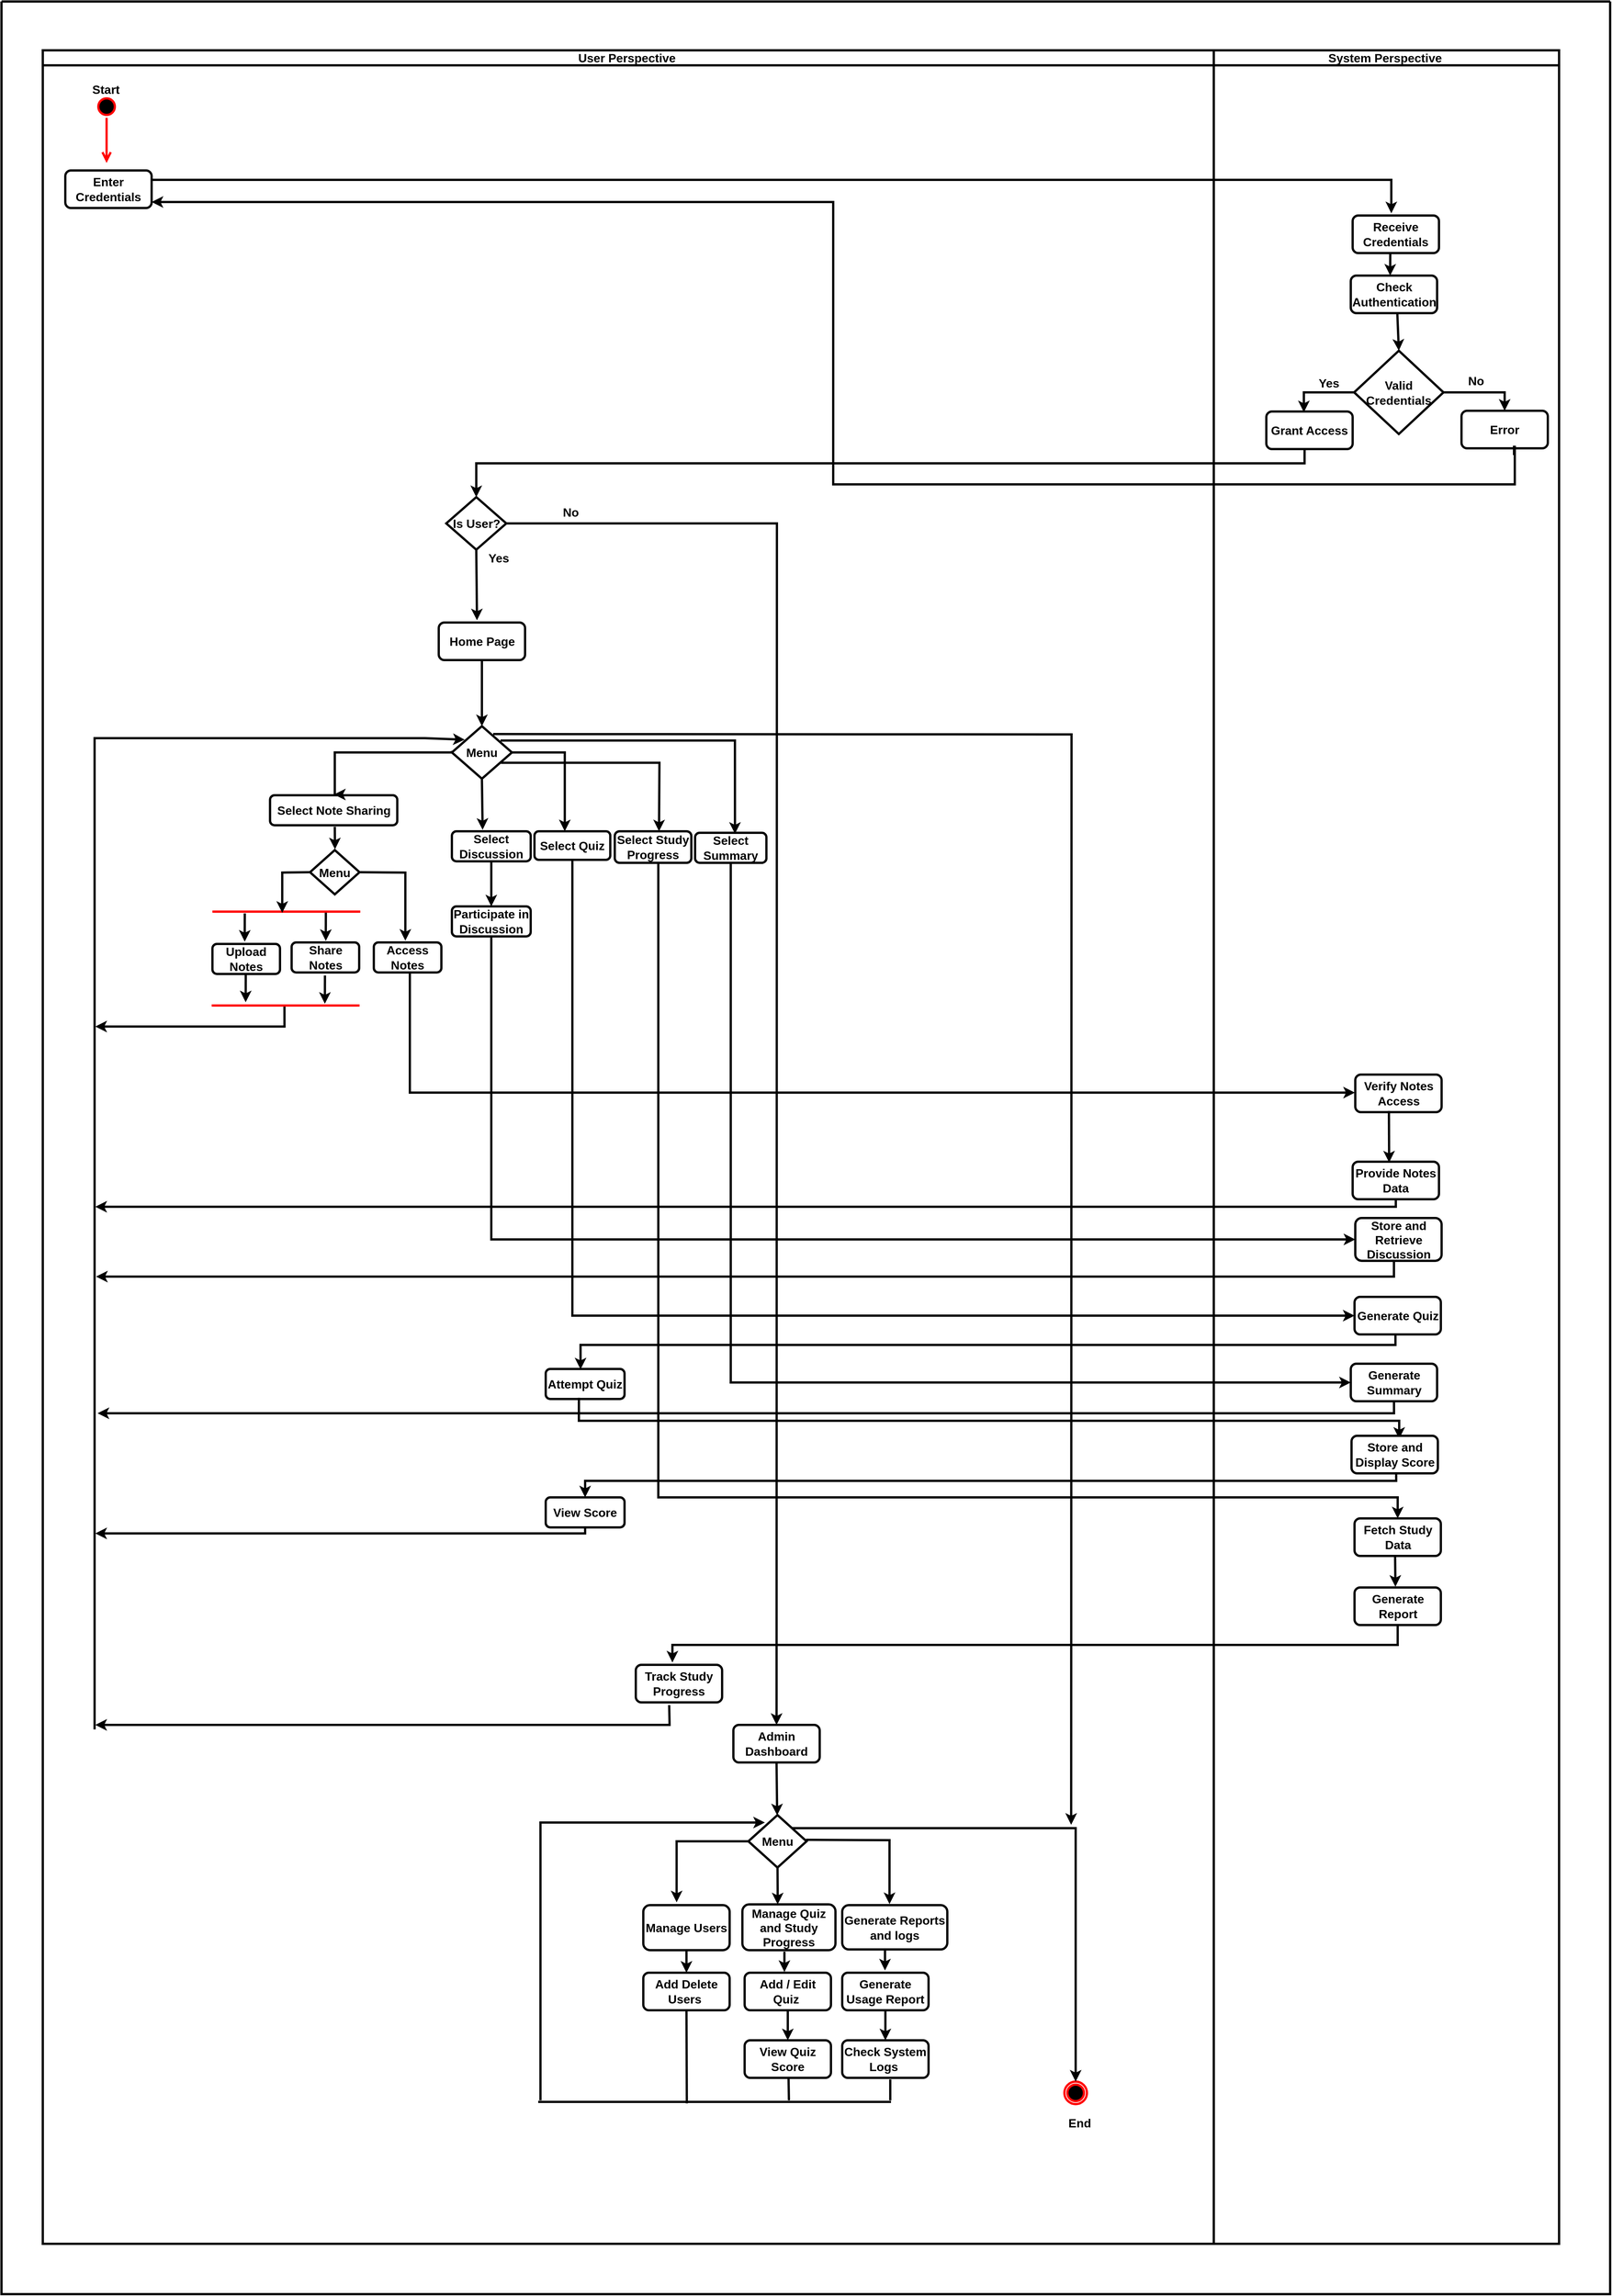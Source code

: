 <mxfile version="27.0.3">
  <diagram name="Page-1" id="I6ju748nZRxkMrSQi35l">
    <mxGraphModel dx="2003" dy="1265" grid="0" gridSize="10" guides="1" tooltips="1" connect="1" arrows="1" fold="1" page="0" pageScale="1" pageWidth="850" pageHeight="1100" math="0" shadow="0">
      <root>
        <mxCell id="0" />
        <mxCell id="1" parent="0" />
        <mxCell id="T6p4OpV2aNtOesqytf9U-104" value="" style="endArrow=none;html=1;rounded=0;fontSize=16;fontStyle=1;strokeWidth=3;" parent="1" edge="1">
          <mxGeometry width="50" height="50" relative="1" as="geometry">
            <mxPoint x="700" y="2750" as="sourcePoint" />
            <mxPoint x="1170" y="2750" as="targetPoint" />
            <Array as="points">
              <mxPoint x="900" y="2750" />
            </Array>
          </mxGeometry>
        </mxCell>
        <mxCell id="T6p4OpV2aNtOesqytf9U-105" value="" style="endArrow=none;html=1;rounded=0;entryX=0.5;entryY=1;entryDx=0;entryDy=0;fontSize=16;fontStyle=1;strokeWidth=3;" parent="1" target="T6p4OpV2aNtOesqytf9U-45" edge="1">
          <mxGeometry width="50" height="50" relative="1" as="geometry">
            <mxPoint x="898" y="2752" as="sourcePoint" />
            <mxPoint x="921" y="2706" as="targetPoint" />
          </mxGeometry>
        </mxCell>
        <mxCell id="T6p4OpV2aNtOesqytf9U-110" value="Yes" style="text;html=1;align=center;verticalAlign=middle;resizable=0;points=[];autosize=1;strokeColor=none;fillColor=none;fontSize=16;fontStyle=1;strokeWidth=3;" parent="1" vertex="1">
          <mxGeometry x="1730.5" y="445.5" width="44" height="31" as="geometry" />
        </mxCell>
        <mxCell id="T6p4OpV2aNtOesqytf9U-111" value="No" style="text;html=1;align=center;verticalAlign=middle;resizable=0;points=[];autosize=1;strokeColor=none;fillColor=none;fontSize=16;fontStyle=1;strokeWidth=3;" parent="1" vertex="1">
          <mxGeometry x="1929.5" y="442.5" width="38" height="31" as="geometry" />
        </mxCell>
        <mxCell id="T6p4OpV2aNtOesqytf9U-112" value="Yes" style="text;html=1;align=center;verticalAlign=middle;resizable=0;points=[];autosize=1;strokeColor=none;fillColor=none;fontSize=16;fontStyle=1;strokeWidth=3;" parent="1" vertex="1">
          <mxGeometry x="624.5" y="678.5" width="44" height="31" as="geometry" />
        </mxCell>
        <mxCell id="RjojUtqnH3HKZvirAnZO-5" value="&lt;font&gt;Start&amp;nbsp;&lt;/font&gt;" style="text;html=1;align=center;verticalAlign=middle;resizable=0;points=[];autosize=1;strokeColor=none;fillColor=none;fontSize=16;fontStyle=1;strokeWidth=3;" parent="1" vertex="1">
          <mxGeometry x="98" y="54" width="56" height="31" as="geometry" />
        </mxCell>
        <mxCell id="2CUqEQ3qI_cIVyu0z2fX-7" value="" style="endArrow=classic;html=1;rounded=0;exitX=0.457;exitY=0.957;exitDx=0;exitDy=0;exitPerimeter=0;edgeStyle=orthogonalEdgeStyle;fontSize=16;fontStyle=1;strokeWidth=3;" parent="1" edge="1">
          <mxGeometry width="50" height="50" relative="1" as="geometry">
            <mxPoint x="1840.055" y="1804.85" as="sourcePoint" />
            <mxPoint x="113" y="1833" as="targetPoint" />
            <Array as="points">
              <mxPoint x="1840" y="1833" />
            </Array>
          </mxGeometry>
        </mxCell>
        <mxCell id="-p7hXUmtslS0CAoDAd7b-1" value="" style="swimlane;startSize=0;strokeWidth=3;fontSize=16;fontStyle=1" parent="1" vertex="1">
          <mxGeometry x="-15" y="-47" width="2143" height="3053" as="geometry" />
        </mxCell>
        <mxCell id="T6p4OpV2aNtOesqytf9U-2" style="edgeStyle=none;rounded=0;html=1;labelBackgroundColor=none;startArrow=none;startFill=0;startSize=5;endArrow=classicThin;endFill=1;endSize=5;jettySize=auto;orthogonalLoop=1;strokeWidth=1;fontFamily=Verdana;fontSize=12" parent="1" edge="1">
          <mxGeometry relative="1" as="geometry">
            <mxPoint x="220" y="376.478" as="sourcePoint" />
          </mxGeometry>
        </mxCell>
        <mxCell id="T6p4OpV2aNtOesqytf9U-3" value="" style="endArrow=classic;html=1;rounded=0;exitX=0.443;exitY=1.02;exitDx=0;exitDy=0;exitPerimeter=0;edgeStyle=orthogonalEdgeStyle;fontSize=16;fontStyle=1;strokeWidth=3;entryX=0.5;entryY=0;entryDx=0;entryDy=0;" parent="1" target="T6p4OpV2aNtOesqytf9U-10" edge="1">
          <mxGeometry width="50" height="50" relative="1" as="geometry">
            <mxPoint x="1720.945" y="549" as="sourcePoint" />
            <mxPoint x="650" y="588" as="targetPoint" />
            <Array as="points">
              <mxPoint x="1721" y="568" />
              <mxPoint x="618" y="568" />
            </Array>
          </mxGeometry>
        </mxCell>
        <mxCell id="T6p4OpV2aNtOesqytf9U-66" value="" style="endArrow=classic;html=1;rounded=0;exitX=1;exitY=0.25;exitDx=0;exitDy=0;entryX=0.361;entryY=-0.08;entryDx=0;entryDy=0;entryPerimeter=0;edgeStyle=orthogonalEdgeStyle;fontSize=16;fontStyle=1;strokeWidth=3;" parent="1" source="T6p4OpV2aNtOesqytf9U-9" edge="1">
          <mxGeometry width="50" height="50" relative="1" as="geometry">
            <mxPoint x="195" y="191.5" as="sourcePoint" />
            <mxPoint x="1836.515" y="235" as="targetPoint" />
            <Array as="points">
              <mxPoint x="1837" y="191" />
            </Array>
          </mxGeometry>
        </mxCell>
        <mxCell id="T6p4OpV2aNtOesqytf9U-68" value="" style="endArrow=classic;html=1;rounded=0;exitX=0.5;exitY=1;exitDx=0;exitDy=0;edgeStyle=orthogonalEdgeStyle;fontSize=16;fontStyle=1;strokeWidth=3;" parent="1" edge="1">
          <mxGeometry width="50" height="50" relative="1" as="geometry">
            <mxPoint x="529" y="1241" as="sourcePoint" />
            <mxPoint x="1788" y="1406" as="targetPoint" />
            <Array as="points">
              <mxPoint x="529" y="1406" />
            </Array>
          </mxGeometry>
        </mxCell>
        <mxCell id="T6p4OpV2aNtOesqytf9U-69" value="" style="endArrow=classic;html=1;rounded=0;exitX=0.5;exitY=1;exitDx=0;exitDy=0;entryX=0;entryY=0.5;entryDx=0;entryDy=0;edgeStyle=orthogonalEdgeStyle;fontSize=16;fontStyle=1;strokeWidth=3;" parent="1" source="T6p4OpV2aNtOesqytf9U-32" target="T6p4OpV2aNtOesqytf9U-93" edge="1">
          <mxGeometry width="50" height="50" relative="1" as="geometry">
            <mxPoint x="720" y="1272" as="sourcePoint" />
            <mxPoint x="770" y="1222" as="targetPoint" />
          </mxGeometry>
        </mxCell>
        <mxCell id="T6p4OpV2aNtOesqytf9U-70" value="" style="endArrow=classic;html=1;rounded=0;exitX=0.4;exitY=0.993;exitDx=0;exitDy=0;exitPerimeter=0;edgeStyle=orthogonalEdgeStyle;entryX=0.5;entryY=0;entryDx=0;entryDy=0;fontSize=16;fontStyle=1;strokeWidth=3;" parent="1" source="T6p4OpV2aNtOesqytf9U-14" target="T6p4OpV2aNtOesqytf9U-94" edge="1">
          <mxGeometry width="50" height="50" relative="1" as="geometry">
            <mxPoint x="720" y="1632" as="sourcePoint" />
            <mxPoint x="1880" y="1922" as="targetPoint" />
            <Array as="points">
              <mxPoint x="843" y="1076" />
              <mxPoint x="860" y="1076" />
              <mxPoint x="860" y="1945" />
              <mxPoint x="1845" y="1945" />
            </Array>
          </mxGeometry>
        </mxCell>
        <mxCell id="T6p4OpV2aNtOesqytf9U-71" value="" style="endArrow=classic;html=1;rounded=0;entryX=0.424;entryY=-0.063;entryDx=0;entryDy=0;entryPerimeter=0;exitX=0.5;exitY=1;exitDx=0;exitDy=0;edgeStyle=orthogonalEdgeStyle;fontSize=16;fontStyle=1;strokeWidth=3;" parent="1" source="T6p4OpV2aNtOesqytf9U-95" target="T6p4OpV2aNtOesqytf9U-40" edge="1">
          <mxGeometry width="50" height="50" relative="1" as="geometry">
            <mxPoint x="1400" y="2112" as="sourcePoint" />
            <mxPoint x="1070" y="2052" as="targetPoint" />
          </mxGeometry>
        </mxCell>
        <mxCell id="T6p4OpV2aNtOesqytf9U-72" value="" style="endArrow=classic;html=1;rounded=0;exitX=0.5;exitY=1;exitDx=0;exitDy=0;entryX=0;entryY=0.5;entryDx=0;entryDy=0;edgeStyle=orthogonalEdgeStyle;fontSize=16;fontStyle=1;strokeWidth=3;" parent="1" source="T6p4OpV2aNtOesqytf9U-15" target="T6p4OpV2aNtOesqytf9U-96" edge="1">
          <mxGeometry width="50" height="50" relative="1" as="geometry">
            <mxPoint x="790" y="1302" as="sourcePoint" />
            <mxPoint x="1250" y="1702" as="targetPoint" />
          </mxGeometry>
        </mxCell>
        <mxCell id="T6p4OpV2aNtOesqytf9U-73" value="" style="endArrow=classic;html=1;rounded=0;entryX=0.423;entryY=0.064;entryDx=0;entryDy=0;entryPerimeter=0;edgeStyle=orthogonalEdgeStyle;exitX=0.5;exitY=1;exitDx=0;exitDy=0;fontSize=16;fontStyle=1;strokeWidth=3;" parent="1" edge="1">
          <mxGeometry width="50" height="50" relative="1" as="geometry">
            <mxPoint x="1847" y="1728" as="sourcePoint" />
            <mxPoint x="756.415" y="1774.56" as="targetPoint" />
            <Array as="points">
              <mxPoint x="1842" y="1722" />
              <mxPoint x="1842" y="1742" />
              <mxPoint x="756" y="1742" />
            </Array>
          </mxGeometry>
        </mxCell>
        <mxCell id="T6p4OpV2aNtOesqytf9U-4" value="User Perspective&amp;nbsp;" style="swimlane;html=1;startSize=20;fontSize=16;fontStyle=1;strokeWidth=3;" parent="1" vertex="1">
          <mxGeometry x="40" y="18" width="1560" height="2921" as="geometry" />
        </mxCell>
        <mxCell id="T6p4OpV2aNtOesqytf9U-5" style="edgeStyle=none;rounded=0;html=1;labelBackgroundColor=none;startArrow=none;startFill=0;startSize=5;endArrow=classicThin;endFill=1;endSize=5;jettySize=auto;orthogonalLoop=1;strokeWidth=1;fontFamily=Verdana;fontSize=12" parent="T6p4OpV2aNtOesqytf9U-4" edge="1">
          <mxGeometry relative="1" as="geometry">
            <mxPoint x="166.25" y="280" as="targetPoint" />
          </mxGeometry>
        </mxCell>
        <mxCell id="T6p4OpV2aNtOesqytf9U-6" style="edgeStyle=none;rounded=0;html=1;labelBackgroundColor=none;startArrow=none;startFill=0;startSize=5;endArrow=classicThin;endFill=1;endSize=5;jettySize=auto;orthogonalLoop=1;strokeWidth=1;fontFamily=Verdana;fontSize=12" parent="T6p4OpV2aNtOesqytf9U-4" edge="1">
          <mxGeometry relative="1" as="geometry">
            <mxPoint x="162.727" y="310" as="sourcePoint" />
          </mxGeometry>
        </mxCell>
        <mxCell id="T6p4OpV2aNtOesqytf9U-7" value="" style="ellipse;html=1;shape=startState;fillColor=#000000;strokeColor=#ff0000;fontSize=16;fontStyle=1;strokeWidth=3;" parent="T6p4OpV2aNtOesqytf9U-4" vertex="1">
          <mxGeometry x="70" y="60" width="30" height="30" as="geometry" />
        </mxCell>
        <mxCell id="T6p4OpV2aNtOesqytf9U-8" value="" style="edgeStyle=orthogonalEdgeStyle;html=1;verticalAlign=bottom;endArrow=open;endSize=8;strokeColor=#ff0000;rounded=0;fontSize=16;fontStyle=1;strokeWidth=3;" parent="T6p4OpV2aNtOesqytf9U-4" source="T6p4OpV2aNtOesqytf9U-7" edge="1">
          <mxGeometry relative="1" as="geometry">
            <mxPoint x="85" y="150" as="targetPoint" />
          </mxGeometry>
        </mxCell>
        <mxCell id="T6p4OpV2aNtOesqytf9U-9" value="Enter Credentials" style="rounded=1;whiteSpace=wrap;html=1;fontSize=16;fontStyle=1;strokeWidth=3;" parent="T6p4OpV2aNtOesqytf9U-4" vertex="1">
          <mxGeometry x="30" y="160" width="115" height="50" as="geometry" />
        </mxCell>
        <mxCell id="T6p4OpV2aNtOesqytf9U-10" value="Is User?" style="rhombus;whiteSpace=wrap;html=1;fontSize=16;fontStyle=1;strokeWidth=3;" parent="T6p4OpV2aNtOesqytf9U-4" vertex="1">
          <mxGeometry x="537.5" y="595" width="80" height="70" as="geometry" />
        </mxCell>
        <mxCell id="T6p4OpV2aNtOesqytf9U-11" value="Home Page" style="rounded=1;whiteSpace=wrap;html=1;fontSize=16;fontStyle=1;strokeWidth=3;" parent="T6p4OpV2aNtOesqytf9U-4" vertex="1">
          <mxGeometry x="527.5" y="762" width="115" height="50" as="geometry" />
        </mxCell>
        <mxCell id="T6p4OpV2aNtOesqytf9U-13" value="Menu" style="rhombus;whiteSpace=wrap;html=1;fontSize=16;fontStyle=1;strokeWidth=3;" parent="T6p4OpV2aNtOesqytf9U-4" vertex="1">
          <mxGeometry x="545" y="900" width="80" height="70" as="geometry" />
        </mxCell>
        <mxCell id="T6p4OpV2aNtOesqytf9U-14" value="Select Study Progress" style="rounded=1;whiteSpace=wrap;html=1;fontSize=16;fontStyle=1;strokeWidth=3;" parent="T6p4OpV2aNtOesqytf9U-4" vertex="1">
          <mxGeometry x="762" y="1040" width="102" height="42" as="geometry" />
        </mxCell>
        <mxCell id="T6p4OpV2aNtOesqytf9U-15" value="Select Quiz" style="rounded=1;whiteSpace=wrap;html=1;fontSize=16;fontStyle=1;strokeWidth=3;" parent="T6p4OpV2aNtOesqytf9U-4" vertex="1">
          <mxGeometry x="655" y="1040" width="101" height="38" as="geometry" />
        </mxCell>
        <mxCell id="T6p4OpV2aNtOesqytf9U-16" value="Select Discussion" style="rounded=1;whiteSpace=wrap;html=1;fontSize=16;fontStyle=1;strokeWidth=3;" parent="T6p4OpV2aNtOesqytf9U-4" vertex="1">
          <mxGeometry x="545" y="1040" width="105" height="40" as="geometry" />
        </mxCell>
        <mxCell id="T6p4OpV2aNtOesqytf9U-17" value="Select Note Sharing" style="rounded=1;whiteSpace=wrap;html=1;fontSize=16;fontStyle=1;strokeWidth=3;" parent="T6p4OpV2aNtOesqytf9U-4" vertex="1">
          <mxGeometry x="302.75" y="992" width="169.5" height="40" as="geometry" />
        </mxCell>
        <mxCell id="T6p4OpV2aNtOesqytf9U-18" value="" style="endArrow=classic;html=1;rounded=0;exitX=0.5;exitY=1;exitDx=0;exitDy=0;entryX=0.39;entryY=-0.05;entryDx=0;entryDy=0;entryPerimeter=0;fontSize=16;fontStyle=1;strokeWidth=3;" parent="T6p4OpV2aNtOesqytf9U-4" source="T6p4OpV2aNtOesqytf9U-13" target="T6p4OpV2aNtOesqytf9U-16" edge="1">
          <mxGeometry width="50" height="50" relative="1" as="geometry">
            <mxPoint x="615" y="980" as="sourcePoint" />
            <mxPoint x="665" y="930" as="targetPoint" />
          </mxGeometry>
        </mxCell>
        <mxCell id="T6p4OpV2aNtOesqytf9U-19" value="" style="endArrow=classic;html=1;rounded=0;entryX=0.4;entryY=0;entryDx=0;entryDy=0;entryPerimeter=0;exitX=1;exitY=0.5;exitDx=0;exitDy=0;edgeStyle=orthogonalEdgeStyle;fontSize=16;fontStyle=1;strokeWidth=3;" parent="T6p4OpV2aNtOesqytf9U-4" source="T6p4OpV2aNtOesqytf9U-13" target="T6p4OpV2aNtOesqytf9U-15" edge="1">
          <mxGeometry width="50" height="50" relative="1" as="geometry">
            <mxPoint x="635" y="1010" as="sourcePoint" />
            <mxPoint x="685" y="960" as="targetPoint" />
          </mxGeometry>
        </mxCell>
        <mxCell id="T6p4OpV2aNtOesqytf9U-20" value="" style="endArrow=classic;html=1;rounded=0;entryX=0.589;entryY=0.025;entryDx=0;entryDy=0;entryPerimeter=0;edgeStyle=orthogonalEdgeStyle;exitX=0.818;exitY=0.697;exitDx=0;exitDy=0;exitPerimeter=0;fontSize=16;fontStyle=1;strokeWidth=3;" parent="T6p4OpV2aNtOesqytf9U-4" source="T6p4OpV2aNtOesqytf9U-13" edge="1">
          <mxGeometry width="50" height="50" relative="1" as="geometry">
            <mxPoint x="615" y="949" as="sourcePoint" />
            <mxPoint x="820.955" y="1040.02" as="targetPoint" />
          </mxGeometry>
        </mxCell>
        <mxCell id="T6p4OpV2aNtOesqytf9U-21" value="" style="endArrow=classic;html=1;rounded=0;entryX=0.443;entryY=-0.06;entryDx=0;entryDy=0;entryPerimeter=0;exitX=0.5;exitY=1;exitDx=0;exitDy=0;fontSize=16;fontStyle=1;strokeWidth=3;" parent="T6p4OpV2aNtOesqytf9U-4" source="T6p4OpV2aNtOesqytf9U-10" target="T6p4OpV2aNtOesqytf9U-11" edge="1">
          <mxGeometry width="50" height="50" relative="1" as="geometry">
            <mxPoint x="576" y="640" as="sourcePoint" />
            <mxPoint x="655" y="620" as="targetPoint" />
          </mxGeometry>
        </mxCell>
        <mxCell id="T6p4OpV2aNtOesqytf9U-23" value="" style="endArrow=classic;html=1;rounded=0;exitX=0.5;exitY=1;exitDx=0;exitDy=0;entryX=0.5;entryY=0;entryDx=0;entryDy=0;fontSize=16;fontStyle=1;strokeWidth=3;" parent="T6p4OpV2aNtOesqytf9U-4" source="T6p4OpV2aNtOesqytf9U-11" target="T6p4OpV2aNtOesqytf9U-13" edge="1">
          <mxGeometry width="50" height="50" relative="1" as="geometry">
            <mxPoint x="582.5" y="840.0" as="sourcePoint" />
            <mxPoint x="583" y="870" as="targetPoint" />
          </mxGeometry>
        </mxCell>
        <mxCell id="T6p4OpV2aNtOesqytf9U-24" value="" style="shape=line;html=1;strokeWidth=3;strokeColor=#ff0000;fontSize=16;fontStyle=1" parent="T6p4OpV2aNtOesqytf9U-4" vertex="1">
          <mxGeometry x="226" y="1142" width="197" height="10" as="geometry" />
        </mxCell>
        <mxCell id="T6p4OpV2aNtOesqytf9U-25" value="Upload Notes" style="rounded=1;whiteSpace=wrap;html=1;fontSize=16;fontStyle=1;strokeWidth=3;" parent="T6p4OpV2aNtOesqytf9U-4" vertex="1">
          <mxGeometry x="226" y="1190" width="90" height="40" as="geometry" />
        </mxCell>
        <mxCell id="T6p4OpV2aNtOesqytf9U-26" value="Share Notes" style="rounded=1;whiteSpace=wrap;html=1;fontSize=16;fontStyle=1;strokeWidth=3;" parent="T6p4OpV2aNtOesqytf9U-4" vertex="1">
          <mxGeometry x="331.5" y="1188" width="90" height="40" as="geometry" />
        </mxCell>
        <mxCell id="T6p4OpV2aNtOesqytf9U-27" value="Access Notes" style="rounded=1;whiteSpace=wrap;html=1;fontSize=16;fontStyle=1;strokeWidth=3;" parent="T6p4OpV2aNtOesqytf9U-4" vertex="1">
          <mxGeometry x="441" y="1188" width="90" height="40" as="geometry" />
        </mxCell>
        <mxCell id="T6p4OpV2aNtOesqytf9U-28" value="" style="endArrow=classic;html=1;rounded=0;exitX=0.177;exitY=1.033;exitDx=0;exitDy=0;exitPerimeter=0;fontSize=16;fontStyle=1;strokeWidth=3;" parent="T6p4OpV2aNtOesqytf9U-4" edge="1">
          <mxGeometry width="50" height="50" relative="1" as="geometry">
            <mxPoint x="269.1" y="1149.33" as="sourcePoint" />
            <mxPoint x="269" y="1187" as="targetPoint" />
          </mxGeometry>
        </mxCell>
        <mxCell id="T6p4OpV2aNtOesqytf9U-30" value="" style="endArrow=classic;html=1;rounded=0;entryX=0.415;entryY=-0.017;entryDx=0;entryDy=0;entryPerimeter=0;fontSize=16;fontStyle=1;strokeWidth=3;exitX=1;exitY=0.5;exitDx=0;exitDy=0;" parent="T6p4OpV2aNtOesqytf9U-4" edge="1">
          <mxGeometry width="50" height="50" relative="1" as="geometry">
            <mxPoint x="423" y="1094.5" as="sourcePoint" />
            <mxPoint x="483.0" y="1185.66" as="targetPoint" />
            <Array as="points">
              <mxPoint x="483" y="1095" />
            </Array>
          </mxGeometry>
        </mxCell>
        <mxCell id="T6p4OpV2aNtOesqytf9U-32" value="Participate in Discussion" style="rounded=1;whiteSpace=wrap;html=1;fontSize=16;fontStyle=1;strokeWidth=3;" parent="T6p4OpV2aNtOesqytf9U-4" vertex="1">
          <mxGeometry x="545" y="1140" width="105" height="40" as="geometry" />
        </mxCell>
        <mxCell id="T6p4OpV2aNtOesqytf9U-33" value="" style="endArrow=classic;html=1;rounded=0;entryX=0.5;entryY=0;entryDx=0;entryDy=0;fontSize=16;fontStyle=1;strokeWidth=3;" parent="T6p4OpV2aNtOesqytf9U-4" source="T6p4OpV2aNtOesqytf9U-16" target="T6p4OpV2aNtOesqytf9U-32" edge="1">
          <mxGeometry width="50" height="50" relative="1" as="geometry">
            <mxPoint x="640" y="1290" as="sourcePoint" />
            <mxPoint x="690" y="1240" as="targetPoint" />
          </mxGeometry>
        </mxCell>
        <mxCell id="T6p4OpV2aNtOesqytf9U-34" value="" style="endArrow=classic;html=1;rounded=0;fontSize=16;fontStyle=1;strokeWidth=3;exitX=0.878;exitY=0.445;exitDx=0;exitDy=0;exitPerimeter=0;" parent="T6p4OpV2aNtOesqytf9U-4" edge="1">
          <mxGeometry width="50" height="50" relative="1" as="geometry">
            <mxPoint x="321.966" y="1271.45" as="sourcePoint" />
            <mxPoint x="70" y="1300" as="targetPoint" />
            <Array as="points">
              <mxPoint x="322" y="1300" />
            </Array>
          </mxGeometry>
        </mxCell>
        <mxCell id="T6p4OpV2aNtOesqytf9U-35" value="" style="endArrow=classic;html=1;rounded=0;exitX=0.5;exitY=1;exitDx=0;exitDy=0;edgeStyle=orthogonalEdgeStyle;fontSize=16;fontStyle=1;strokeWidth=3;" parent="T6p4OpV2aNtOesqytf9U-4" source="T6p4OpV2aNtOesqytf9U-92" edge="1">
          <mxGeometry width="50" height="50" relative="1" as="geometry">
            <mxPoint x="850" y="1570" as="sourcePoint" />
            <mxPoint x="70" y="1540" as="targetPoint" />
            <Array as="points">
              <mxPoint x="1353" y="1540" />
              <mxPoint x="270" y="1540" />
            </Array>
          </mxGeometry>
        </mxCell>
        <mxCell id="T6p4OpV2aNtOesqytf9U-36" value="Attempt Quiz" style="rounded=1;whiteSpace=wrap;html=1;fontSize=16;fontStyle=1;strokeWidth=3;" parent="T6p4OpV2aNtOesqytf9U-4" vertex="1">
          <mxGeometry x="670" y="1756" width="105" height="40" as="geometry" />
        </mxCell>
        <mxCell id="T6p4OpV2aNtOesqytf9U-37" value="View Score" style="rounded=1;whiteSpace=wrap;html=1;fontSize=16;fontStyle=1;strokeWidth=3;" parent="T6p4OpV2aNtOesqytf9U-4" vertex="1">
          <mxGeometry x="670" y="1927" width="105" height="40" as="geometry" />
        </mxCell>
        <mxCell id="T6p4OpV2aNtOesqytf9U-38" value="" style="endArrow=classic;html=1;rounded=0;exitX=0.5;exitY=1;exitDx=0;exitDy=0;edgeStyle=orthogonalEdgeStyle;fontSize=16;fontStyle=1;strokeWidth=3;" parent="T6p4OpV2aNtOesqytf9U-4" source="T6p4OpV2aNtOesqytf9U-37" edge="1">
          <mxGeometry width="50" height="50" relative="1" as="geometry">
            <mxPoint x="680" y="2025" as="sourcePoint" />
            <mxPoint x="70" y="1975" as="targetPoint" />
            <Array as="points">
              <mxPoint x="723" y="1975" />
            </Array>
          </mxGeometry>
        </mxCell>
        <mxCell id="T6p4OpV2aNtOesqytf9U-39" value="" style="endArrow=classic;html=1;rounded=0;edgeStyle=orthogonalEdgeStyle;exitX=0.613;exitY=0.937;exitDx=0;exitDy=0;exitPerimeter=0;fontSize=16;fontStyle=1;strokeWidth=3;entryX=0.5;entryY=0;entryDx=0;entryDy=0;" parent="T6p4OpV2aNtOesqytf9U-4" edge="1">
          <mxGeometry width="50" height="50" relative="1" as="geometry">
            <mxPoint x="1806.995" y="1880.85" as="sourcePoint" />
            <mxPoint x="722.5" y="1927" as="targetPoint" />
            <Array as="points">
              <mxPoint x="1803" y="1881" />
              <mxPoint x="1803" y="1905" />
              <mxPoint x="722" y="1905" />
            </Array>
          </mxGeometry>
        </mxCell>
        <mxCell id="T6p4OpV2aNtOesqytf9U-40" value="Track Study Progress" style="rounded=1;whiteSpace=wrap;html=1;fontSize=16;fontStyle=1;strokeWidth=3;" parent="T6p4OpV2aNtOesqytf9U-4" vertex="1">
          <mxGeometry x="790" y="2150" width="115" height="50" as="geometry" />
        </mxCell>
        <mxCell id="T6p4OpV2aNtOesqytf9U-41" value="Admin Dashboard" style="rounded=1;whiteSpace=wrap;html=1;fontSize=16;fontStyle=1;strokeWidth=3;" parent="T6p4OpV2aNtOesqytf9U-4" vertex="1">
          <mxGeometry x="920" y="2230" width="115" height="50" as="geometry" />
        </mxCell>
        <mxCell id="T6p4OpV2aNtOesqytf9U-42" value="Menu" style="rhombus;whiteSpace=wrap;html=1;fontSize=16;fontStyle=1;strokeWidth=3;" parent="T6p4OpV2aNtOesqytf9U-4" vertex="1">
          <mxGeometry x="940" y="2350" width="77.5" height="70" as="geometry" />
        </mxCell>
        <mxCell id="T6p4OpV2aNtOesqytf9U-43" value="" style="edgeStyle=orthogonalEdgeStyle;rounded=0;orthogonalLoop=1;jettySize=auto;html=1;fontSize=16;fontStyle=1;strokeWidth=3;" parent="T6p4OpV2aNtOesqytf9U-4" source="T6p4OpV2aNtOesqytf9U-44" target="T6p4OpV2aNtOesqytf9U-45" edge="1">
          <mxGeometry relative="1" as="geometry" />
        </mxCell>
        <mxCell id="T6p4OpV2aNtOesqytf9U-44" value="Manage Users" style="rounded=1;whiteSpace=wrap;html=1;fontSize=16;fontStyle=1;strokeWidth=3;" parent="T6p4OpV2aNtOesqytf9U-4" vertex="1">
          <mxGeometry x="800" y="2470" width="115" height="60" as="geometry" />
        </mxCell>
        <mxCell id="T6p4OpV2aNtOesqytf9U-45" value="Add Delete Users&amp;nbsp;" style="rounded=1;whiteSpace=wrap;html=1;fontSize=16;fontStyle=1;strokeWidth=3;" parent="T6p4OpV2aNtOesqytf9U-4" vertex="1">
          <mxGeometry x="800" y="2560" width="115" height="50" as="geometry" />
        </mxCell>
        <mxCell id="T6p4OpV2aNtOesqytf9U-46" value="Manage Quiz and Study Progress" style="rounded=1;whiteSpace=wrap;html=1;fontSize=16;fontStyle=1;strokeWidth=3;" parent="T6p4OpV2aNtOesqytf9U-4" vertex="1">
          <mxGeometry x="932" y="2469" width="124" height="61" as="geometry" />
        </mxCell>
        <mxCell id="T6p4OpV2aNtOesqytf9U-47" value="" style="edgeStyle=orthogonalEdgeStyle;rounded=0;orthogonalLoop=1;jettySize=auto;html=1;fontSize=16;fontStyle=1;strokeWidth=3;" parent="T6p4OpV2aNtOesqytf9U-4" source="T6p4OpV2aNtOesqytf9U-48" target="T6p4OpV2aNtOesqytf9U-49" edge="1">
          <mxGeometry relative="1" as="geometry" />
        </mxCell>
        <mxCell id="T6p4OpV2aNtOesqytf9U-48" value="Add / Edit Quiz&amp;nbsp;" style="rounded=1;whiteSpace=wrap;html=1;fontSize=16;fontStyle=1;strokeWidth=3;" parent="T6p4OpV2aNtOesqytf9U-4" vertex="1">
          <mxGeometry x="935" y="2560" width="115" height="50" as="geometry" />
        </mxCell>
        <mxCell id="T6p4OpV2aNtOesqytf9U-49" value="View Quiz Score" style="rounded=1;whiteSpace=wrap;html=1;fontSize=16;fontStyle=1;strokeWidth=3;" parent="T6p4OpV2aNtOesqytf9U-4" vertex="1">
          <mxGeometry x="935" y="2650" width="115" height="50" as="geometry" />
        </mxCell>
        <mxCell id="T6p4OpV2aNtOesqytf9U-50" value="Generate Reports and logs" style="rounded=1;whiteSpace=wrap;html=1;fontSize=16;fontStyle=1;strokeWidth=3;" parent="T6p4OpV2aNtOesqytf9U-4" vertex="1">
          <mxGeometry x="1065" y="2470" width="140" height="59" as="geometry" />
        </mxCell>
        <mxCell id="T6p4OpV2aNtOesqytf9U-51" value="" style="edgeStyle=orthogonalEdgeStyle;rounded=0;orthogonalLoop=1;jettySize=auto;html=1;fontSize=16;fontStyle=1;strokeWidth=3;" parent="T6p4OpV2aNtOesqytf9U-4" source="T6p4OpV2aNtOesqytf9U-52" target="T6p4OpV2aNtOesqytf9U-53" edge="1">
          <mxGeometry relative="1" as="geometry" />
        </mxCell>
        <mxCell id="T6p4OpV2aNtOesqytf9U-52" value="Generate Usage Report" style="rounded=1;whiteSpace=wrap;html=1;fontSize=16;fontStyle=1;strokeWidth=3;" parent="T6p4OpV2aNtOesqytf9U-4" vertex="1">
          <mxGeometry x="1065" y="2560" width="115" height="50" as="geometry" />
        </mxCell>
        <mxCell id="T6p4OpV2aNtOesqytf9U-53" value="Check System Logs&amp;nbsp;" style="rounded=1;whiteSpace=wrap;html=1;fontSize=16;fontStyle=1;strokeWidth=3;" parent="T6p4OpV2aNtOesqytf9U-4" vertex="1">
          <mxGeometry x="1065" y="2650" width="115" height="50" as="geometry" />
        </mxCell>
        <mxCell id="T6p4OpV2aNtOesqytf9U-54" value="" style="endArrow=classic;html=1;rounded=0;exitX=0;exitY=0.5;exitDx=0;exitDy=0;entryX=0.386;entryY=-0.063;entryDx=0;entryDy=0;entryPerimeter=0;edgeStyle=orthogonalEdgeStyle;fontSize=16;fontStyle=1;strokeWidth=3;" parent="T6p4OpV2aNtOesqytf9U-4" source="T6p4OpV2aNtOesqytf9U-42" target="T6p4OpV2aNtOesqytf9U-44" edge="1">
          <mxGeometry width="50" height="50" relative="1" as="geometry">
            <mxPoint x="700" y="2450" as="sourcePoint" />
            <mxPoint x="750" y="2400" as="targetPoint" />
          </mxGeometry>
        </mxCell>
        <mxCell id="T6p4OpV2aNtOesqytf9U-55" value="" style="endArrow=classic;html=1;rounded=0;exitX=0.887;exitY=0.486;exitDx=0;exitDy=0;exitPerimeter=0;entryX=0.45;entryY=-0.024;entryDx=0;entryDy=0;entryPerimeter=0;edgeStyle=orthogonalEdgeStyle;fontSize=16;fontStyle=1;strokeWidth=3;" parent="T6p4OpV2aNtOesqytf9U-4" target="T6p4OpV2aNtOesqytf9U-50" edge="1">
          <mxGeometry width="50" height="50" relative="1" as="geometry">
            <mxPoint x="1016.743" y="2383.02" as="sourcePoint" />
            <mxPoint x="1116.7" y="2474.45" as="targetPoint" />
          </mxGeometry>
        </mxCell>
        <mxCell id="T6p4OpV2aNtOesqytf9U-56" value="" style="endArrow=classic;html=1;rounded=0;fontSize=16;fontStyle=1;strokeWidth=3;" parent="T6p4OpV2aNtOesqytf9U-4" edge="1">
          <mxGeometry width="50" height="50" relative="1" as="geometry">
            <mxPoint x="978.79" y="2419" as="sourcePoint" />
            <mxPoint x="979" y="2469" as="targetPoint" />
            <Array as="points">
              <mxPoint x="979" y="2449" />
            </Array>
          </mxGeometry>
        </mxCell>
        <mxCell id="T6p4OpV2aNtOesqytf9U-57" value="" style="endArrow=classic;html=1;rounded=0;fontSize=16;fontStyle=1;strokeWidth=3;" parent="T6p4OpV2aNtOesqytf9U-4" edge="1">
          <mxGeometry width="50" height="50" relative="1" as="geometry">
            <mxPoint x="988" y="2532" as="sourcePoint" />
            <mxPoint x="988" y="2559" as="targetPoint" />
            <Array as="points" />
          </mxGeometry>
        </mxCell>
        <mxCell id="T6p4OpV2aNtOesqytf9U-59" value="" style="endArrow=none;html=1;rounded=0;entryX=0.5;entryY=1;entryDx=0;entryDy=0;fontSize=16;fontStyle=1;strokeWidth=3;" parent="T6p4OpV2aNtOesqytf9U-4" edge="1">
          <mxGeometry width="50" height="50" relative="1" as="geometry">
            <mxPoint x="994" y="2730" as="sourcePoint" />
            <mxPoint x="993.5" y="2700" as="targetPoint" />
          </mxGeometry>
        </mxCell>
        <mxCell id="T6p4OpV2aNtOesqytf9U-60" value="" style="endArrow=none;html=1;rounded=0;entryX=0.5;entryY=1;entryDx=0;entryDy=0;fontSize=16;fontStyle=1;strokeWidth=3;" parent="T6p4OpV2aNtOesqytf9U-4" edge="1">
          <mxGeometry width="50" height="50" relative="1" as="geometry">
            <mxPoint x="1129" y="2730" as="sourcePoint" />
            <mxPoint x="1129" y="2702" as="targetPoint" />
          </mxGeometry>
        </mxCell>
        <mxCell id="T6p4OpV2aNtOesqytf9U-61" value="" style="endArrow=classic;html=1;rounded=0;exitX=0.387;exitY=1.073;exitDx=0;exitDy=0;exitPerimeter=0;fontSize=16;fontStyle=1;strokeWidth=3;" parent="T6p4OpV2aNtOesqytf9U-4" source="T6p4OpV2aNtOesqytf9U-40" edge="1">
          <mxGeometry width="50" height="50" relative="1" as="geometry">
            <mxPoint x="530" y="2250" as="sourcePoint" />
            <mxPoint x="70" y="2230" as="targetPoint" />
            <Array as="points">
              <mxPoint x="835" y="2230" />
            </Array>
          </mxGeometry>
        </mxCell>
        <mxCell id="T6p4OpV2aNtOesqytf9U-62" value="" style="endArrow=classic;html=1;rounded=0;edgeStyle=orthogonalEdgeStyle;exitX=0.345;exitY=0.96;exitDx=0;exitDy=0;exitPerimeter=0;fontSize=16;fontStyle=1;strokeWidth=3;" parent="T6p4OpV2aNtOesqytf9U-4" edge="1">
          <mxGeometry width="50" height="50" relative="1" as="geometry">
            <mxPoint x="714.225" y="1794.4" as="sourcePoint" />
            <mxPoint x="1807" y="1849" as="targetPoint" />
            <Array as="points">
              <mxPoint x="714" y="1825" />
              <mxPoint x="1807" y="1825" />
            </Array>
          </mxGeometry>
        </mxCell>
        <mxCell id="T6p4OpV2aNtOesqytf9U-63" value="" style="endArrow=classic;html=1;rounded=0;fontSize=16;fontStyle=1;strokeWidth=3;" parent="T6p4OpV2aNtOesqytf9U-4" edge="1">
          <mxGeometry width="50" height="50" relative="1" as="geometry">
            <mxPoint x="663" y="2730" as="sourcePoint" />
            <mxPoint x="962" y="2360" as="targetPoint" />
            <Array as="points">
              <mxPoint x="663" y="2360" />
            </Array>
          </mxGeometry>
        </mxCell>
        <mxCell id="T6p4OpV2aNtOesqytf9U-64" value="" style="endArrow=classic;html=1;rounded=0;exitX=1;exitY=0.5;exitDx=0;exitDy=0;edgeStyle=orthogonalEdgeStyle;fontSize=16;fontStyle=1;strokeWidth=3;" parent="T6p4OpV2aNtOesqytf9U-4" source="T6p4OpV2aNtOesqytf9U-10" edge="1">
          <mxGeometry width="50" height="50" relative="1" as="geometry">
            <mxPoint x="617.5" y="595.0" as="sourcePoint" />
            <mxPoint x="977.529" y="2230" as="targetPoint" />
          </mxGeometry>
        </mxCell>
        <mxCell id="T6p4OpV2aNtOesqytf9U-65" value="" style="endArrow=classic;html=1;rounded=0;edgeStyle=orthogonalEdgeStyle;fontSize=16;exitX=0.095;exitY=0.427;exitDx=0;exitDy=0;exitPerimeter=0;fontStyle=1;strokeWidth=3;" parent="T6p4OpV2aNtOesqytf9U-4" edge="1">
          <mxGeometry width="50" height="50" relative="1" as="geometry">
            <mxPoint x="545" y="933" as="sourcePoint" />
            <mxPoint x="388" y="991" as="targetPoint" />
            <Array as="points">
              <mxPoint x="389" y="935" />
              <mxPoint x="389" y="991" />
            </Array>
          </mxGeometry>
        </mxCell>
        <mxCell id="RjojUtqnH3HKZvirAnZO-1" value="" style="ellipse;html=1;shape=endState;fillColor=#000000;strokeColor=#ff0000;fontSize=16;fontStyle=1;strokeWidth=3;" parent="T6p4OpV2aNtOesqytf9U-4" vertex="1">
          <mxGeometry x="1361" y="2705" width="30" height="30" as="geometry" />
        </mxCell>
        <mxCell id="RjojUtqnH3HKZvirAnZO-2" value="" style="endArrow=classic;html=1;rounded=0;exitX=1;exitY=0;exitDx=0;exitDy=0;entryX=0.5;entryY=0;entryDx=0;entryDy=0;edgeStyle=orthogonalEdgeStyle;fontSize=16;fontStyle=1;strokeWidth=3;" parent="T6p4OpV2aNtOesqytf9U-4" source="T6p4OpV2aNtOesqytf9U-42" target="RjojUtqnH3HKZvirAnZO-1" edge="1">
          <mxGeometry width="50" height="50" relative="1" as="geometry">
            <mxPoint x="1282" y="2396" as="sourcePoint" />
            <mxPoint x="1332" y="2346" as="targetPoint" />
          </mxGeometry>
        </mxCell>
        <mxCell id="RjojUtqnH3HKZvirAnZO-4" value="" style="endArrow=classic;html=1;rounded=0;exitX=1;exitY=0;exitDx=0;exitDy=0;edgeStyle=orthogonalEdgeStyle;fontSize=16;fontStyle=1;strokeWidth=3;" parent="T6p4OpV2aNtOesqytf9U-4" edge="1">
          <mxGeometry width="50" height="50" relative="1" as="geometry">
            <mxPoint x="600" y="910.5" as="sourcePoint" />
            <mxPoint x="1370" y="2363" as="targetPoint" />
          </mxGeometry>
        </mxCell>
        <mxCell id="RjojUtqnH3HKZvirAnZO-6" value="&lt;font&gt;End&lt;/font&gt;" style="text;html=1;align=center;verticalAlign=middle;resizable=0;points=[];autosize=1;strokeColor=none;fillColor=none;fontSize=16;fontStyle=1;strokeWidth=3;" parent="T6p4OpV2aNtOesqytf9U-4" vertex="1">
          <mxGeometry x="1358" y="2744" width="46" height="31" as="geometry" />
        </mxCell>
        <mxCell id="2CUqEQ3qI_cIVyu0z2fX-1" value="Select Summary" style="rounded=1;whiteSpace=wrap;html=1;fontSize=16;fontStyle=1;strokeWidth=3;" parent="T6p4OpV2aNtOesqytf9U-4" vertex="1">
          <mxGeometry x="869" y="1042" width="95" height="40" as="geometry" />
        </mxCell>
        <mxCell id="2CUqEQ3qI_cIVyu0z2fX-2" value="" style="endArrow=classic;html=1;rounded=0;exitX=0.847;exitY=0.344;exitDx=0;exitDy=0;exitPerimeter=0;entryX=0.591;entryY=0.157;entryDx=0;entryDy=0;entryPerimeter=0;edgeStyle=orthogonalEdgeStyle;fontSize=16;fontStyle=1;strokeWidth=3;" parent="T6p4OpV2aNtOesqytf9U-4" edge="1">
          <mxGeometry width="50" height="50" relative="1" as="geometry">
            <mxPoint x="609.76" y="919.08" as="sourcePoint" />
            <mxPoint x="922.145" y="1043.28" as="targetPoint" />
            <Array as="points">
              <mxPoint x="922" y="919" />
            </Array>
          </mxGeometry>
        </mxCell>
        <mxCell id="T6p4OpV2aNtOesqytf9U-102" value="" style="endArrow=classic;html=1;rounded=0;fontSize=16;fontStyle=1;strokeWidth=3;" parent="T6p4OpV2aNtOesqytf9U-4" edge="1">
          <mxGeometry width="50" height="50" relative="1" as="geometry">
            <mxPoint x="69" y="2236" as="sourcePoint" />
            <mxPoint x="562" y="918" as="targetPoint" />
            <Array as="points">
              <mxPoint x="69" y="1601" />
              <mxPoint x="69" y="916" />
              <mxPoint x="309" y="916" />
              <mxPoint x="439" y="916" />
              <mxPoint x="509" y="916" />
            </Array>
          </mxGeometry>
        </mxCell>
        <mxCell id="T6p4OpV2aNtOesqytf9U-103" value="" style="endArrow=classic;html=1;rounded=0;exitX=0.5;exitY=1;exitDx=0;exitDy=0;fontSize=16;fontStyle=1;strokeWidth=3;" parent="T6p4OpV2aNtOesqytf9U-4" source="T6p4OpV2aNtOesqytf9U-41" target="T6p4OpV2aNtOesqytf9U-42" edge="1">
          <mxGeometry width="50" height="50" relative="1" as="geometry">
            <mxPoint x="977.5" y="2343" as="sourcePoint" />
            <mxPoint x="983" y="2354" as="targetPoint" />
          </mxGeometry>
        </mxCell>
        <mxCell id="Yt4iZT8hi6nhTZp4xm10-2" value="Menu" style="rhombus;whiteSpace=wrap;html=1;fontSize=16;fontStyle=1;strokeWidth=3;" parent="T6p4OpV2aNtOesqytf9U-4" vertex="1">
          <mxGeometry x="356" y="1065" width="66" height="59" as="geometry" />
        </mxCell>
        <mxCell id="Yt4iZT8hi6nhTZp4xm10-7" value="" style="endArrow=classic;html=1;rounded=0;fontSize=16;fontStyle=1;strokeWidth=3;" parent="T6p4OpV2aNtOesqytf9U-4" edge="1">
          <mxGeometry width="50" height="50" relative="1" as="geometry">
            <mxPoint x="389" y="1034" as="sourcePoint" />
            <mxPoint x="389.29" y="1064" as="targetPoint" />
          </mxGeometry>
        </mxCell>
        <mxCell id="Yt4iZT8hi6nhTZp4xm10-6" value="" style="endArrow=classic;html=1;rounded=0;fontSize=16;fontStyle=1;strokeWidth=3;exitX=0;exitY=0.5;exitDx=0;exitDy=0;entryX=0.472;entryY=0.657;entryDx=0;entryDy=0;entryPerimeter=0;" parent="T6p4OpV2aNtOesqytf9U-4" source="Yt4iZT8hi6nhTZp4xm10-2" target="T6p4OpV2aNtOesqytf9U-24" edge="1">
          <mxGeometry width="50" height="50" relative="1" as="geometry">
            <mxPoint x="323.79" y="1124" as="sourcePoint" />
            <mxPoint x="323.79" y="1165" as="targetPoint" />
            <Array as="points">
              <mxPoint x="319" y="1095" />
            </Array>
          </mxGeometry>
        </mxCell>
        <mxCell id="Yt4iZT8hi6nhTZp4xm10-10" value="" style="shape=line;html=1;strokeWidth=3;strokeColor=#ff0000;fontSize=16;fontStyle=1" parent="T6p4OpV2aNtOesqytf9U-4" vertex="1">
          <mxGeometry x="225" y="1267" width="197" height="10" as="geometry" />
        </mxCell>
        <mxCell id="Yt4iZT8hi6nhTZp4xm10-11" value="" style="endArrow=classic;html=1;rounded=0;exitX=0.177;exitY=1.033;exitDx=0;exitDy=0;exitPerimeter=0;fontSize=16;fontStyle=1;strokeWidth=3;" parent="T6p4OpV2aNtOesqytf9U-4" edge="1">
          <mxGeometry width="50" height="50" relative="1" as="geometry">
            <mxPoint x="270.39" y="1230" as="sourcePoint" />
            <mxPoint x="270.29" y="1267.67" as="targetPoint" />
          </mxGeometry>
        </mxCell>
        <mxCell id="Yt4iZT8hi6nhTZp4xm10-12" value="" style="endArrow=classic;html=1;rounded=0;exitX=0.177;exitY=1.033;exitDx=0;exitDy=0;exitPerimeter=0;fontSize=16;fontStyle=1;strokeWidth=3;" parent="T6p4OpV2aNtOesqytf9U-4" edge="1">
          <mxGeometry width="50" height="50" relative="1" as="geometry">
            <mxPoint x="375.89" y="1232" as="sourcePoint" />
            <mxPoint x="375.79" y="1269.67" as="targetPoint" />
          </mxGeometry>
        </mxCell>
        <mxCell id="T6p4OpV2aNtOesqytf9U-107" value="No" style="text;html=1;align=center;verticalAlign=middle;resizable=0;points=[];autosize=1;strokeColor=none;fillColor=none;fontSize=16;fontStyle=1;strokeWidth=3;" parent="T6p4OpV2aNtOesqytf9U-4" vertex="1">
          <mxGeometry x="684" y="599" width="38" height="31" as="geometry" />
        </mxCell>
        <mxCell id="T6p4OpV2aNtOesqytf9U-74" value="System Perspective&amp;nbsp;" style="swimlane;html=1;startSize=20;fontSize=16;fontStyle=1;strokeWidth=3;" parent="1" vertex="1">
          <mxGeometry x="1600" y="18" width="460" height="2921" as="geometry" />
        </mxCell>
        <mxCell id="T6p4OpV2aNtOesqytf9U-75" style="edgeStyle=none;rounded=0;html=1;labelBackgroundColor=none;startArrow=none;startFill=0;startSize=5;endArrow=classicThin;endFill=1;endSize=5;jettySize=auto;orthogonalLoop=1;strokeWidth=1;fontFamily=Verdana;fontSize=12" parent="T6p4OpV2aNtOesqytf9U-74" edge="1">
          <mxGeometry relative="1" as="geometry">
            <mxPoint x="125.5" y="480" as="sourcePoint" />
          </mxGeometry>
        </mxCell>
        <mxCell id="T6p4OpV2aNtOesqytf9U-76" style="edgeStyle=none;rounded=0;html=1;labelBackgroundColor=none;startArrow=none;startFill=0;startSize=5;endArrow=classicThin;endFill=1;endSize=5;jettySize=auto;orthogonalLoop=1;strokeWidth=1;fontFamily=Verdana;fontSize=12" parent="T6p4OpV2aNtOesqytf9U-74" edge="1">
          <mxGeometry relative="1" as="geometry">
            <mxPoint x="113.55" y="420" as="sourcePoint" />
          </mxGeometry>
        </mxCell>
        <mxCell id="T6p4OpV2aNtOesqytf9U-77" style="edgeStyle=orthogonalEdgeStyle;rounded=0;html=1;entryX=0.25;entryY=0;labelBackgroundColor=none;startArrow=none;startFill=0;startSize=5;endArrow=classicThin;endFill=1;endSize=5;jettySize=auto;orthogonalLoop=1;strokeWidth=1;fontFamily=Verdana;fontSize=12" parent="T6p4OpV2aNtOesqytf9U-74" edge="1">
          <mxGeometry relative="1" as="geometry">
            <mxPoint x="30" y="380" as="sourcePoint" />
          </mxGeometry>
        </mxCell>
        <mxCell id="T6p4OpV2aNtOesqytf9U-78" style="edgeStyle=none;rounded=0;html=1;labelBackgroundColor=none;startArrow=none;startFill=0;startSize=5;endArrow=classicThin;endFill=1;endSize=5;jettySize=auto;orthogonalLoop=1;strokeWidth=1;fontFamily=Verdana;fontSize=12" parent="T6p4OpV2aNtOesqytf9U-74" edge="1">
          <mxGeometry relative="1" as="geometry">
            <mxPoint x="154.643" y="540" as="sourcePoint" />
          </mxGeometry>
        </mxCell>
        <mxCell id="T6p4OpV2aNtOesqytf9U-79" style="edgeStyle=none;rounded=0;html=1;dashed=1;labelBackgroundColor=none;startArrow=none;startFill=0;startSize=5;endArrow=oval;endFill=0;endSize=5;jettySize=auto;orthogonalLoop=1;strokeWidth=1;fontFamily=Verdana;fontSize=12" parent="T6p4OpV2aNtOesqytf9U-74" edge="1">
          <mxGeometry relative="1" as="geometry">
            <mxPoint x="101.793" y="480" as="targetPoint" />
          </mxGeometry>
        </mxCell>
        <mxCell id="T6p4OpV2aNtOesqytf9U-80" style="edgeStyle=none;rounded=0;html=1;dashed=1;labelBackgroundColor=none;startArrow=none;startFill=0;startSize=5;endArrow=oval;endFill=0;endSize=5;jettySize=auto;orthogonalLoop=1;strokeWidth=1;fontFamily=Verdana;fontSize=12" parent="T6p4OpV2aNtOesqytf9U-74" edge="1">
          <mxGeometry relative="1" as="geometry">
            <mxPoint x="100" y="532.143" as="sourcePoint" />
          </mxGeometry>
        </mxCell>
        <mxCell id="T6p4OpV2aNtOesqytf9U-81" value="Receive Credentials" style="rounded=1;whiteSpace=wrap;html=1;fontSize=16;fontStyle=1;strokeWidth=3;" parent="T6p4OpV2aNtOesqytf9U-74" vertex="1">
          <mxGeometry x="185" y="220" width="115" height="50" as="geometry" />
        </mxCell>
        <mxCell id="T6p4OpV2aNtOesqytf9U-82" value="Check Authentication" style="rounded=1;whiteSpace=wrap;html=1;fontSize=16;fontStyle=1;strokeWidth=3;" parent="T6p4OpV2aNtOesqytf9U-74" vertex="1">
          <mxGeometry x="182.5" y="300" width="115" height="50" as="geometry" />
        </mxCell>
        <mxCell id="T6p4OpV2aNtOesqytf9U-83" value="&lt;div&gt;Valid Credentials&lt;/div&gt;" style="rhombus;whiteSpace=wrap;html=1;fontSize=16;fontStyle=1;strokeWidth=3;" parent="T6p4OpV2aNtOesqytf9U-74" vertex="1">
          <mxGeometry x="187" y="400" width="119" height="111" as="geometry" />
        </mxCell>
        <mxCell id="T6p4OpV2aNtOesqytf9U-84" value="Grant Access" style="rounded=1;whiteSpace=wrap;html=1;fontSize=16;fontStyle=1;strokeWidth=3;" parent="T6p4OpV2aNtOesqytf9U-74" vertex="1">
          <mxGeometry x="70" y="481" width="115" height="50" as="geometry" />
        </mxCell>
        <mxCell id="T6p4OpV2aNtOesqytf9U-85" value="Error" style="rounded=1;whiteSpace=wrap;html=1;fontSize=16;fontStyle=1;strokeWidth=3;" parent="T6p4OpV2aNtOesqytf9U-74" vertex="1">
          <mxGeometry x="330" y="480" width="115" height="50" as="geometry" />
        </mxCell>
        <mxCell id="T6p4OpV2aNtOesqytf9U-86" value="" style="endArrow=classic;html=1;rounded=0;exitX=0.436;exitY=0.976;exitDx=0;exitDy=0;exitPerimeter=0;entryX=0.5;entryY=0;entryDx=0;entryDy=0;fontSize=16;fontStyle=1;strokeWidth=3;" parent="T6p4OpV2aNtOesqytf9U-74" source="T6p4OpV2aNtOesqytf9U-81" edge="1">
          <mxGeometry width="50" height="50" relative="1" as="geometry">
            <mxPoint x="229.995" y="268.0" as="sourcePoint" />
            <mxPoint x="234.97" y="300" as="targetPoint" />
          </mxGeometry>
        </mxCell>
        <mxCell id="T6p4OpV2aNtOesqytf9U-87" value="" style="endArrow=classic;html=1;rounded=0;exitX=0.5;exitY=1;exitDx=0;exitDy=0;fontSize=16;entryX=0.5;entryY=0;entryDx=0;entryDy=0;fontStyle=1;strokeWidth=3;" parent="T6p4OpV2aNtOesqytf9U-74" target="T6p4OpV2aNtOesqytf9U-83" edge="1">
          <mxGeometry width="50" height="50" relative="1" as="geometry">
            <mxPoint x="244.5" y="350" as="sourcePoint" />
            <mxPoint x="246" y="396" as="targetPoint" />
          </mxGeometry>
        </mxCell>
        <mxCell id="T6p4OpV2aNtOesqytf9U-88" value="" style="endArrow=classic;html=1;rounded=0;exitX=0;exitY=0.5;exitDx=0;exitDy=0;entryX=0.435;entryY=0.02;entryDx=0;entryDy=0;entryPerimeter=0;edgeStyle=orthogonalEdgeStyle;fontSize=16;fontStyle=1;strokeWidth=3;" parent="T6p4OpV2aNtOesqytf9U-74" source="T6p4OpV2aNtOesqytf9U-83" target="T6p4OpV2aNtOesqytf9U-84" edge="1">
          <mxGeometry width="50" height="50" relative="1" as="geometry">
            <mxPoint x="60" y="490" as="sourcePoint" />
            <mxPoint x="110" y="440" as="targetPoint" />
          </mxGeometry>
        </mxCell>
        <mxCell id="T6p4OpV2aNtOesqytf9U-89" value="" style="endArrow=classic;html=1;rounded=0;exitX=1;exitY=0.5;exitDx=0;exitDy=0;entryX=0.5;entryY=0;entryDx=0;entryDy=0;edgeStyle=orthogonalEdgeStyle;fontSize=16;fontStyle=1;strokeWidth=3;" parent="T6p4OpV2aNtOesqytf9U-74" source="T6p4OpV2aNtOesqytf9U-83" target="T6p4OpV2aNtOesqytf9U-85" edge="1">
          <mxGeometry width="50" height="50" relative="1" as="geometry">
            <mxPoint x="310" y="460" as="sourcePoint" />
            <mxPoint x="360" y="410" as="targetPoint" />
          </mxGeometry>
        </mxCell>
        <mxCell id="T6p4OpV2aNtOesqytf9U-91" value="Verify Notes Access" style="rounded=1;whiteSpace=wrap;html=1;fontSize=16;fontStyle=1;strokeWidth=3;" parent="T6p4OpV2aNtOesqytf9U-74" vertex="1">
          <mxGeometry x="188.5" y="1364" width="115" height="50" as="geometry" />
        </mxCell>
        <mxCell id="T6p4OpV2aNtOesqytf9U-92" value="Provide Notes Data" style="rounded=1;whiteSpace=wrap;html=1;fontSize=16;fontStyle=1;strokeWidth=3;" parent="T6p4OpV2aNtOesqytf9U-74" vertex="1">
          <mxGeometry x="185" y="1480" width="115" height="50" as="geometry" />
        </mxCell>
        <mxCell id="T6p4OpV2aNtOesqytf9U-93" value="Store and Retrieve Discussion" style="rounded=1;whiteSpace=wrap;html=1;fontSize=16;fontStyle=1;strokeWidth=3;" parent="T6p4OpV2aNtOesqytf9U-74" vertex="1">
          <mxGeometry x="188.5" y="1555" width="115" height="57" as="geometry" />
        </mxCell>
        <mxCell id="T6p4OpV2aNtOesqytf9U-94" value="Fetch Study Data" style="rounded=1;whiteSpace=wrap;html=1;fontSize=16;fontStyle=1;strokeWidth=3;" parent="T6p4OpV2aNtOesqytf9U-74" vertex="1">
          <mxGeometry x="187.5" y="1955" width="115" height="50" as="geometry" />
        </mxCell>
        <mxCell id="T6p4OpV2aNtOesqytf9U-95" value="Generate Report" style="rounded=1;whiteSpace=wrap;html=1;fontSize=16;fontStyle=1;strokeWidth=3;" parent="T6p4OpV2aNtOesqytf9U-74" vertex="1">
          <mxGeometry x="187.5" y="2047" width="115" height="50" as="geometry" />
        </mxCell>
        <mxCell id="T6p4OpV2aNtOesqytf9U-96" value="Generate Quiz" style="rounded=1;whiteSpace=wrap;html=1;fontSize=16;fontStyle=1;strokeWidth=3;" parent="T6p4OpV2aNtOesqytf9U-74" vertex="1">
          <mxGeometry x="187.5" y="1660" width="115" height="50" as="geometry" />
        </mxCell>
        <mxCell id="T6p4OpV2aNtOesqytf9U-97" value="Store and Display Score" style="rounded=1;whiteSpace=wrap;html=1;fontSize=16;fontStyle=1;strokeWidth=3;" parent="T6p4OpV2aNtOesqytf9U-74" vertex="1">
          <mxGeometry x="183.5" y="1845" width="115" height="50" as="geometry" />
        </mxCell>
        <mxCell id="T6p4OpV2aNtOesqytf9U-98" value="" style="endArrow=classic;html=1;rounded=0;exitX=0.381;exitY=0.967;exitDx=0;exitDy=0;exitPerimeter=0;entryX=0.414;entryY=0.02;entryDx=0;entryDy=0;entryPerimeter=0;fontSize=16;fontStyle=1;strokeWidth=3;" parent="T6p4OpV2aNtOesqytf9U-74" edge="1">
          <mxGeometry width="50" height="50" relative="1" as="geometry">
            <mxPoint x="233.315" y="1412.35" as="sourcePoint" />
            <mxPoint x="233.61" y="1481.0" as="targetPoint" />
          </mxGeometry>
        </mxCell>
        <mxCell id="T6p4OpV2aNtOesqytf9U-100" value="" style="endArrow=classic;html=1;rounded=0;exitX=0.383;exitY=0.994;exitDx=0;exitDy=0;exitPerimeter=0;fontSize=16;fontStyle=1;strokeWidth=3;" parent="T6p4OpV2aNtOesqytf9U-74" edge="1">
          <mxGeometry width="50" height="50" relative="1" as="geometry">
            <mxPoint x="241.545" y="2005.7" as="sourcePoint" />
            <mxPoint x="242" y="2046" as="targetPoint" />
          </mxGeometry>
        </mxCell>
        <mxCell id="T6p4OpV2aNtOesqytf9U-101" value="" style="endArrow=classic;html=1;rounded=0;edgeStyle=orthogonalEdgeStyle;fontSize=16;fontStyle=1;strokeWidth=3;exitX=0.448;exitY=0.984;exitDx=0;exitDy=0;exitPerimeter=0;" parent="T6p4OpV2aNtOesqytf9U-74" source="T6p4OpV2aNtOesqytf9U-93" edge="1">
          <mxGeometry width="50" height="50" relative="1" as="geometry">
            <mxPoint x="240" y="1627" as="sourcePoint" />
            <mxPoint x="-1489" y="1633" as="targetPoint" />
            <Array as="points">
              <mxPoint x="240" y="1611" />
              <mxPoint x="240" y="1633" />
            </Array>
          </mxGeometry>
        </mxCell>
        <mxCell id="T6p4OpV2aNtOesqytf9U-109" style="edgeStyle=none;curved=1;rounded=0;orthogonalLoop=1;jettySize=auto;html=1;entryX=0.5;entryY=0;entryDx=0;entryDy=0;fontSize=16;startSize=8;endSize=8;fontStyle=1;strokeWidth=3;" parent="T6p4OpV2aNtOesqytf9U-74" source="T6p4OpV2aNtOesqytf9U-83" target="T6p4OpV2aNtOesqytf9U-83" edge="1">
          <mxGeometry relative="1" as="geometry" />
        </mxCell>
        <mxCell id="2CUqEQ3qI_cIVyu0z2fX-3" value="Generate Summary" style="rounded=1;whiteSpace=wrap;html=1;fontSize=16;fontStyle=1;strokeWidth=3;" parent="T6p4OpV2aNtOesqytf9U-74" vertex="1">
          <mxGeometry x="182.5" y="1749" width="115" height="50" as="geometry" />
        </mxCell>
        <mxCell id="T6p4OpV2aNtOesqytf9U-106" value="" style="endArrow=classic;html=1;rounded=0;edgeStyle=orthogonalEdgeStyle;fontSize=16;fontStyle=1;strokeWidth=3;" parent="1" edge="1">
          <mxGeometry width="50" height="50" relative="1" as="geometry">
            <mxPoint x="2000" y="557" as="sourcePoint" />
            <mxPoint x="185" y="220" as="targetPoint" />
            <Array as="points">
              <mxPoint x="2000" y="546" />
              <mxPoint x="2001" y="596" />
              <mxPoint x="1093" y="596" />
              <mxPoint x="1093" y="220" />
            </Array>
          </mxGeometry>
        </mxCell>
        <mxCell id="2CUqEQ3qI_cIVyu0z2fX-4" value="" style="endArrow=classic;html=1;rounded=0;exitX=0.5;exitY=1;exitDx=0;exitDy=0;entryX=0;entryY=0.5;entryDx=0;entryDy=0;edgeStyle=orthogonalEdgeStyle;fontSize=16;fontStyle=1;strokeWidth=3;" parent="1" source="2CUqEQ3qI_cIVyu0z2fX-1" target="2CUqEQ3qI_cIVyu0z2fX-3" edge="1">
          <mxGeometry width="50" height="50" relative="1" as="geometry">
            <mxPoint x="743" y="1169" as="sourcePoint" />
            <mxPoint x="1245" y="1769" as="targetPoint" />
          </mxGeometry>
        </mxCell>
        <mxCell id="Yaa47w4QSfL0EkUNV31V-4" value="" style="endArrow=classic;html=1;rounded=0;fontSize=16;fontStyle=1;strokeWidth=3;" parent="1" edge="1">
          <mxGeometry width="50" height="50" relative="1" as="geometry">
            <mxPoint x="1162" y="2548" as="sourcePoint" />
            <mxPoint x="1162" y="2575" as="targetPoint" />
            <Array as="points" />
          </mxGeometry>
        </mxCell>
        <mxCell id="Yt4iZT8hi6nhTZp4xm10-9" value="" style="endArrow=classic;html=1;rounded=0;exitX=0.177;exitY=1.033;exitDx=0;exitDy=0;exitPerimeter=0;fontSize=16;fontStyle=1;strokeWidth=3;" parent="1" edge="1">
          <mxGeometry width="50" height="50" relative="1" as="geometry">
            <mxPoint x="417.1" y="1166.33" as="sourcePoint" />
            <mxPoint x="417" y="1204" as="targetPoint" />
          </mxGeometry>
        </mxCell>
      </root>
    </mxGraphModel>
  </diagram>
</mxfile>
